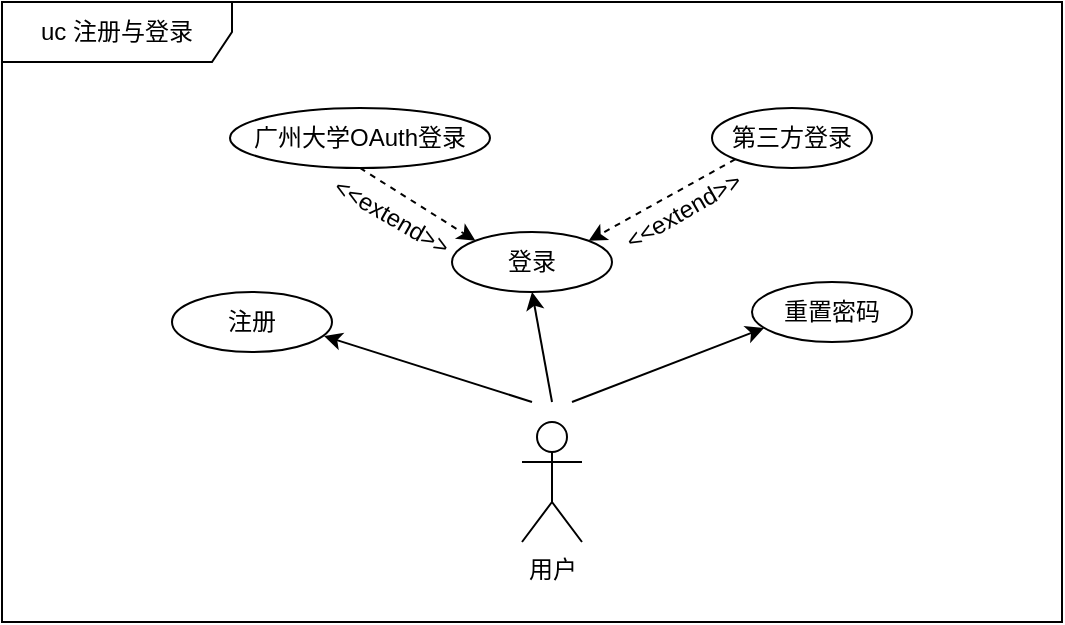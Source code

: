 <mxfile version="11.3.0" type="device" pages="1"><diagram id="bqNEgkDkN17itYTw7gmw" name="第 1 页"><mxGraphModel dx="1422" dy="832" grid="1" gridSize="10" guides="1" tooltips="1" connect="1" arrows="1" fold="1" page="1" pageScale="1" pageWidth="827" pageHeight="1169" math="0" shadow="0"><root><mxCell id="0"/><mxCell id="1" parent="0"/><mxCell id="yw4rTUPXtz4keYmwXME6-2" value="uc 注册与登录" style="shape=umlFrame;whiteSpace=wrap;html=1;width=115;height=30;" parent="1" vertex="1"><mxGeometry x="40" y="40" width="530" height="310" as="geometry"/></mxCell><mxCell id="yw4rTUPXtz4keYmwXME6-1" value="用户" style="shape=umlActor;verticalLabelPosition=bottom;labelBackgroundColor=#ffffff;verticalAlign=top;html=1;" parent="1" vertex="1"><mxGeometry x="300" y="250" width="30" height="60" as="geometry"/></mxCell><mxCell id="yw4rTUPXtz4keYmwXME6-7" value="登录" style="ellipse;whiteSpace=wrap;html=1;" parent="1" vertex="1"><mxGeometry x="265" y="155" width="80" height="30" as="geometry"/></mxCell><mxCell id="yw4rTUPXtz4keYmwXME6-8" value="重置密码" style="ellipse;whiteSpace=wrap;html=1;" parent="1" vertex="1"><mxGeometry x="415" y="180" width="80" height="30" as="geometry"/></mxCell><mxCell id="yw4rTUPXtz4keYmwXME6-9" value="广州大学OAuth登录" style="ellipse;whiteSpace=wrap;html=1;" parent="1" vertex="1"><mxGeometry x="154" y="93" width="130" height="30" as="geometry"/></mxCell><mxCell id="oGZwpxkuLT0uVr16qlq3-3" style="rounded=0;orthogonalLoop=1;jettySize=auto;html=1;exitX=0;exitY=1;exitDx=0;exitDy=0;entryX=1;entryY=0;entryDx=0;entryDy=0;dashed=1;" edge="1" parent="1" source="yw4rTUPXtz4keYmwXME6-10" target="yw4rTUPXtz4keYmwXME6-7"><mxGeometry relative="1" as="geometry"/></mxCell><mxCell id="yw4rTUPXtz4keYmwXME6-10" value="第三方登录" style="ellipse;whiteSpace=wrap;html=1;" parent="1" vertex="1"><mxGeometry x="395" y="93" width="80" height="30" as="geometry"/></mxCell><mxCell id="yw4rTUPXtz4keYmwXME6-11" value="" style="endArrow=classic;html=1;entryX=0.5;entryY=1;entryDx=0;entryDy=0;" parent="1" target="yw4rTUPXtz4keYmwXME6-7" edge="1"><mxGeometry width="50" height="50" relative="1" as="geometry"><mxPoint x="315" y="240" as="sourcePoint"/><mxPoint x="105" y="130" as="targetPoint"/></mxGeometry></mxCell><mxCell id="yw4rTUPXtz4keYmwXME6-12" value="" style="endArrow=classic;html=1;entryX=0.075;entryY=0.767;entryDx=0;entryDy=0;entryPerimeter=0;" parent="1" target="yw4rTUPXtz4keYmwXME6-8" edge="1"><mxGeometry width="50" height="50" relative="1" as="geometry"><mxPoint x="325" y="240" as="sourcePoint"/><mxPoint x="155" y="220" as="targetPoint"/></mxGeometry></mxCell><mxCell id="yw4rTUPXtz4keYmwXME6-13" value="" style="endArrow=classic;html=1;entryX=0;entryY=0;entryDx=0;entryDy=0;exitX=0.5;exitY=1;exitDx=0;exitDy=0;dashed=1;" parent="1" source="yw4rTUPXtz4keYmwXME6-9" target="yw4rTUPXtz4keYmwXME6-7" edge="1"><mxGeometry width="50" height="50" relative="1" as="geometry"><mxPoint x="125" y="90" as="sourcePoint"/><mxPoint x="165" y="60" as="targetPoint"/></mxGeometry></mxCell><mxCell id="yw4rTUPXtz4keYmwXME6-15" value="" style="endArrow=classic;html=1;entryX=0.95;entryY=0.733;entryDx=0;entryDy=0;entryPerimeter=0;" parent="1" target="yw4rTUPXtz4keYmwXME6-16" edge="1"><mxGeometry width="50" height="50" relative="1" as="geometry"><mxPoint x="305" y="240" as="sourcePoint"/><mxPoint x="155" y="230" as="targetPoint"/></mxGeometry></mxCell><mxCell id="yw4rTUPXtz4keYmwXME6-16" value="注册" style="ellipse;whiteSpace=wrap;html=1;" parent="1" vertex="1"><mxGeometry x="125" y="185" width="80" height="30" as="geometry"/></mxCell><mxCell id="oGZwpxkuLT0uVr16qlq3-4" value="&amp;lt;&amp;lt;extend&amp;gt;&amp;gt;" style="text;html=1;resizable=0;points=[];autosize=1;align=center;verticalAlign=top;spacingTop=-4;rotation=30;" vertex="1" parent="1"><mxGeometry x="194" y="137" width="80" height="20" as="geometry"/></mxCell><mxCell id="oGZwpxkuLT0uVr16qlq3-5" value="&amp;lt;&amp;lt;extend&amp;gt;&amp;gt;" style="text;html=1;resizable=0;points=[];autosize=1;align=center;verticalAlign=top;spacingTop=-4;rotation=-30;" vertex="1" parent="1"><mxGeometry x="340" y="135" width="80" height="20" as="geometry"/></mxCell></root></mxGraphModel></diagram></mxfile>